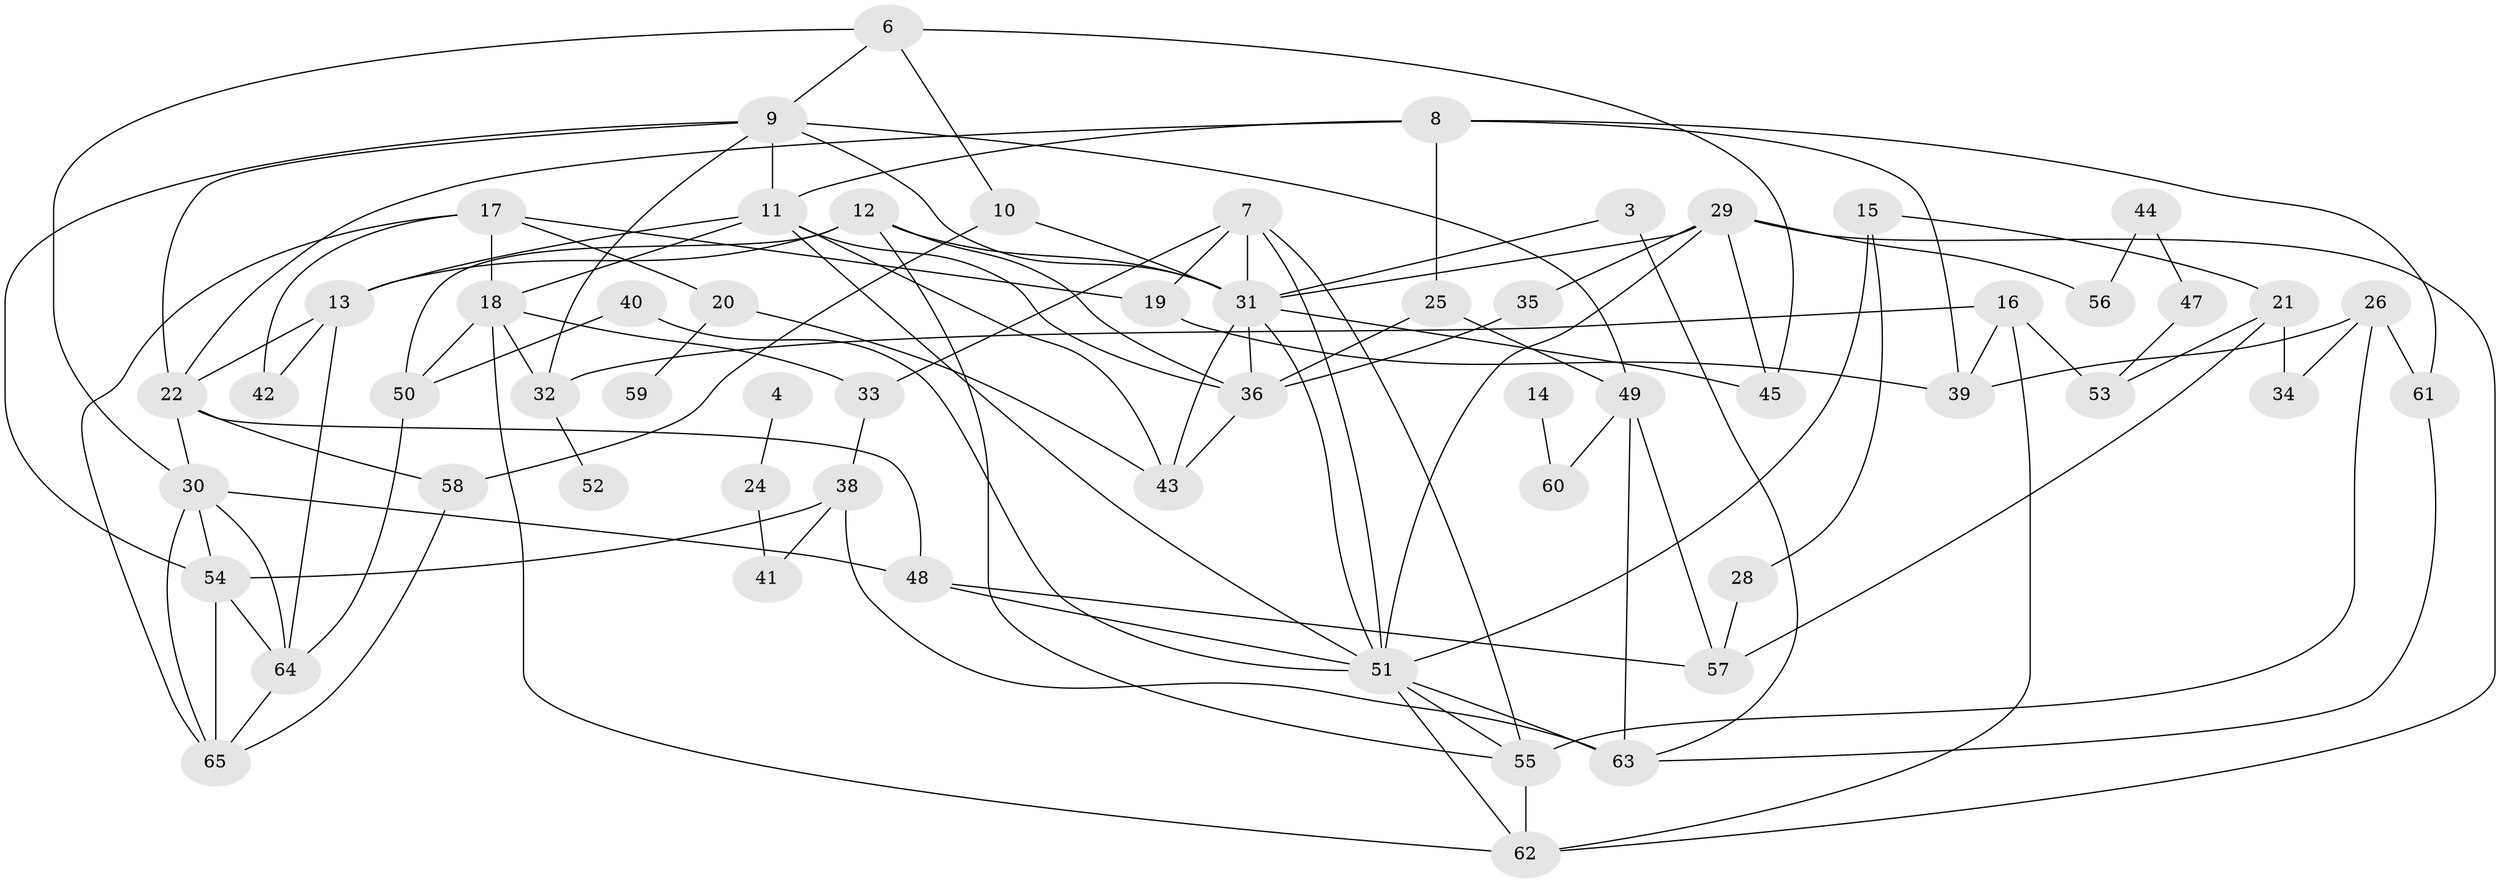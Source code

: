 // original degree distribution, {3: 0.23846153846153847, 5: 0.1, 2: 0.23846153846153847, 0: 0.03076923076923077, 4: 0.12307692307692308, 1: 0.2076923076923077, 6: 0.046153846153846156, 8: 0.007692307692307693, 7: 0.007692307692307693}
// Generated by graph-tools (version 1.1) at 2025/00/03/09/25 03:00:55]
// undirected, 58 vertices, 113 edges
graph export_dot {
graph [start="1"]
  node [color=gray90,style=filled];
  3;
  4;
  6;
  7;
  8;
  9;
  10;
  11;
  12;
  13;
  14;
  15;
  16;
  17;
  18;
  19;
  20;
  21;
  22;
  24;
  25;
  26;
  28;
  29;
  30;
  31;
  32;
  33;
  34;
  35;
  36;
  38;
  39;
  40;
  41;
  42;
  43;
  44;
  45;
  47;
  48;
  49;
  50;
  51;
  52;
  53;
  54;
  55;
  56;
  57;
  58;
  59;
  60;
  61;
  62;
  63;
  64;
  65;
  3 -- 31 [weight=1.0];
  3 -- 63 [weight=1.0];
  4 -- 24 [weight=1.0];
  6 -- 9 [weight=1.0];
  6 -- 10 [weight=1.0];
  6 -- 30 [weight=1.0];
  6 -- 45 [weight=1.0];
  7 -- 19 [weight=1.0];
  7 -- 31 [weight=1.0];
  7 -- 33 [weight=1.0];
  7 -- 51 [weight=1.0];
  7 -- 55 [weight=1.0];
  8 -- 11 [weight=1.0];
  8 -- 22 [weight=1.0];
  8 -- 25 [weight=1.0];
  8 -- 39 [weight=1.0];
  8 -- 61 [weight=1.0];
  9 -- 11 [weight=1.0];
  9 -- 22 [weight=1.0];
  9 -- 31 [weight=1.0];
  9 -- 32 [weight=1.0];
  9 -- 49 [weight=1.0];
  9 -- 54 [weight=1.0];
  10 -- 31 [weight=1.0];
  10 -- 58 [weight=1.0];
  11 -- 13 [weight=1.0];
  11 -- 18 [weight=2.0];
  11 -- 36 [weight=1.0];
  11 -- 43 [weight=1.0];
  11 -- 51 [weight=1.0];
  12 -- 13 [weight=1.0];
  12 -- 31 [weight=2.0];
  12 -- 36 [weight=1.0];
  12 -- 50 [weight=1.0];
  12 -- 55 [weight=1.0];
  13 -- 22 [weight=1.0];
  13 -- 42 [weight=1.0];
  13 -- 64 [weight=1.0];
  14 -- 60 [weight=1.0];
  15 -- 21 [weight=1.0];
  15 -- 28 [weight=1.0];
  15 -- 51 [weight=1.0];
  16 -- 32 [weight=1.0];
  16 -- 39 [weight=1.0];
  16 -- 53 [weight=1.0];
  16 -- 62 [weight=1.0];
  17 -- 18 [weight=1.0];
  17 -- 19 [weight=1.0];
  17 -- 20 [weight=1.0];
  17 -- 42 [weight=1.0];
  17 -- 65 [weight=1.0];
  18 -- 32 [weight=1.0];
  18 -- 33 [weight=1.0];
  18 -- 50 [weight=1.0];
  18 -- 62 [weight=1.0];
  19 -- 39 [weight=1.0];
  20 -- 43 [weight=1.0];
  20 -- 59 [weight=1.0];
  21 -- 34 [weight=1.0];
  21 -- 53 [weight=1.0];
  21 -- 57 [weight=1.0];
  22 -- 30 [weight=1.0];
  22 -- 48 [weight=1.0];
  22 -- 58 [weight=1.0];
  24 -- 41 [weight=1.0];
  25 -- 36 [weight=1.0];
  25 -- 49 [weight=1.0];
  26 -- 34 [weight=1.0];
  26 -- 39 [weight=1.0];
  26 -- 55 [weight=1.0];
  26 -- 61 [weight=1.0];
  28 -- 57 [weight=1.0];
  29 -- 31 [weight=1.0];
  29 -- 35 [weight=1.0];
  29 -- 45 [weight=1.0];
  29 -- 51 [weight=1.0];
  29 -- 56 [weight=1.0];
  29 -- 62 [weight=1.0];
  30 -- 48 [weight=1.0];
  30 -- 54 [weight=1.0];
  30 -- 64 [weight=1.0];
  30 -- 65 [weight=1.0];
  31 -- 36 [weight=1.0];
  31 -- 43 [weight=1.0];
  31 -- 45 [weight=1.0];
  31 -- 51 [weight=1.0];
  32 -- 52 [weight=1.0];
  33 -- 38 [weight=1.0];
  35 -- 36 [weight=1.0];
  36 -- 43 [weight=1.0];
  38 -- 41 [weight=1.0];
  38 -- 54 [weight=1.0];
  38 -- 63 [weight=1.0];
  40 -- 50 [weight=1.0];
  40 -- 51 [weight=1.0];
  44 -- 47 [weight=1.0];
  44 -- 56 [weight=1.0];
  47 -- 53 [weight=1.0];
  48 -- 51 [weight=1.0];
  48 -- 57 [weight=1.0];
  49 -- 57 [weight=1.0];
  49 -- 60 [weight=1.0];
  49 -- 63 [weight=1.0];
  50 -- 64 [weight=1.0];
  51 -- 55 [weight=1.0];
  51 -- 62 [weight=1.0];
  51 -- 63 [weight=1.0];
  54 -- 64 [weight=1.0];
  54 -- 65 [weight=1.0];
  55 -- 62 [weight=1.0];
  58 -- 65 [weight=1.0];
  61 -- 63 [weight=1.0];
  64 -- 65 [weight=1.0];
}
